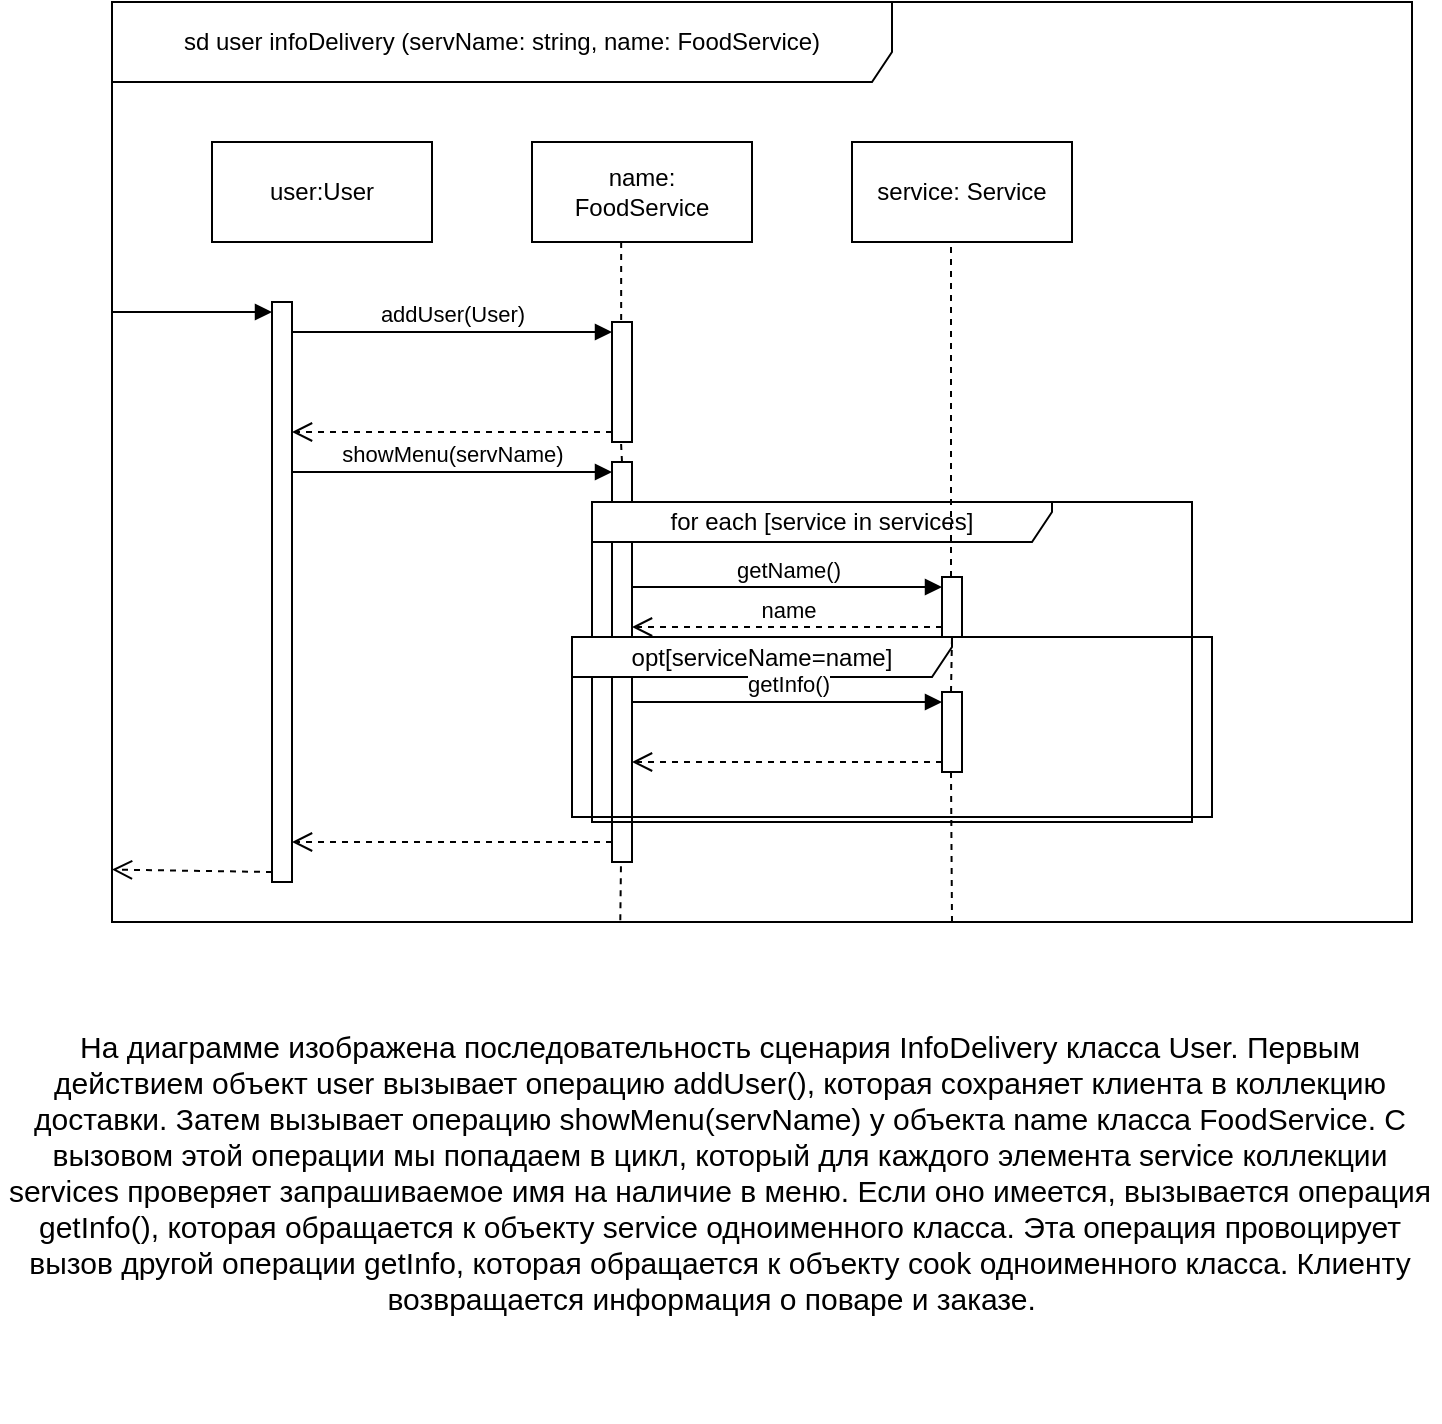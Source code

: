 <mxfile version="22.0.8" type="google">
  <diagram name="Страница — 1" id="cidXnRC4nNPg3S7NG9hr">
    <mxGraphModel dx="1367" dy="575" grid="1" gridSize="10" guides="1" tooltips="1" connect="1" arrows="1" fold="1" page="1" pageScale="1" pageWidth="827" pageHeight="1169" math="0" shadow="0">
      <root>
        <mxCell id="0" />
        <mxCell id="1" parent="0" />
        <mxCell id="M_690RD-DnkeSANrypyQ-1" value="sd user infoDelivery (servName: string, name: FoodService)" style="shape=umlFrame;whiteSpace=wrap;html=1;pointerEvents=0;width=390;height=40;" parent="1" vertex="1">
          <mxGeometry x="110" y="220" width="650" height="460" as="geometry" />
        </mxCell>
        <mxCell id="M_690RD-DnkeSANrypyQ-2" value="user:User" style="html=1;whiteSpace=wrap;" parent="1" vertex="1">
          <mxGeometry x="160" y="290" width="110" height="50" as="geometry" />
        </mxCell>
        <mxCell id="M_690RD-DnkeSANrypyQ-3" value="name: &lt;br&gt;FoodService" style="html=1;whiteSpace=wrap;" parent="1" vertex="1">
          <mxGeometry x="320" y="290" width="110" height="50" as="geometry" />
        </mxCell>
        <mxCell id="M_690RD-DnkeSANrypyQ-4" value="service: Service" style="html=1;whiteSpace=wrap;" parent="1" vertex="1">
          <mxGeometry x="480" y="290" width="110" height="50" as="geometry" />
        </mxCell>
        <mxCell id="M_690RD-DnkeSANrypyQ-6" value="" style="html=1;points=[[0,0,0,0,5],[0,1,0,0,-5],[1,0,0,0,5],[1,1,0,0,-5]];perimeter=orthogonalPerimeter;outlineConnect=0;targetShapes=umlLifeline;portConstraint=eastwest;newEdgeStyle={&quot;curved&quot;:0,&quot;rounded&quot;:0};" parent="1" vertex="1">
          <mxGeometry x="190" y="370" width="10" height="290" as="geometry" />
        </mxCell>
        <mxCell id="M_690RD-DnkeSANrypyQ-7" value="" style="html=1;verticalAlign=bottom;endArrow=block;curved=0;rounded=0;entryX=0;entryY=0;entryDx=0;entryDy=5;" parent="1" target="M_690RD-DnkeSANrypyQ-6" edge="1">
          <mxGeometry relative="1" as="geometry">
            <mxPoint x="110" y="375" as="sourcePoint" />
          </mxGeometry>
        </mxCell>
        <mxCell id="M_690RD-DnkeSANrypyQ-8" value="" style="html=1;verticalAlign=bottom;endArrow=open;dashed=1;endSize=8;curved=0;rounded=0;exitX=0;exitY=1;exitDx=0;exitDy=-5;entryX=0;entryY=0.943;entryDx=0;entryDy=0;entryPerimeter=0;" parent="1" source="M_690RD-DnkeSANrypyQ-6" target="M_690RD-DnkeSANrypyQ-1" edge="1">
          <mxGeometry relative="1" as="geometry">
            <mxPoint x="110" y="545" as="targetPoint" />
          </mxGeometry>
        </mxCell>
        <mxCell id="M_690RD-DnkeSANrypyQ-9" value="" style="html=1;points=[[0,0,0,0,5],[0,1,0,0,-5],[1,0,0,0,5],[1,1,0,0,-5]];perimeter=orthogonalPerimeter;outlineConnect=0;targetShapes=umlLifeline;portConstraint=eastwest;newEdgeStyle={&quot;curved&quot;:0,&quot;rounded&quot;:0};" parent="1" vertex="1">
          <mxGeometry x="360" y="380" width="10" height="60" as="geometry" />
        </mxCell>
        <mxCell id="M_690RD-DnkeSANrypyQ-10" value="addUser(User)" style="html=1;verticalAlign=bottom;endArrow=block;curved=0;rounded=0;entryX=0;entryY=0;entryDx=0;entryDy=5;" parent="1" source="M_690RD-DnkeSANrypyQ-6" target="M_690RD-DnkeSANrypyQ-9" edge="1">
          <mxGeometry relative="1" as="geometry">
            <mxPoint x="290" y="385" as="sourcePoint" />
          </mxGeometry>
        </mxCell>
        <mxCell id="M_690RD-DnkeSANrypyQ-11" value="" style="html=1;verticalAlign=bottom;endArrow=open;dashed=1;endSize=8;curved=0;rounded=0;exitX=0;exitY=1;exitDx=0;exitDy=-5;" parent="1" source="M_690RD-DnkeSANrypyQ-9" target="M_690RD-DnkeSANrypyQ-6" edge="1">
          <mxGeometry relative="1" as="geometry">
            <mxPoint x="290" y="450" as="targetPoint" />
          </mxGeometry>
        </mxCell>
        <mxCell id="M_690RD-DnkeSANrypyQ-12" value="" style="html=1;points=[[0,0,0,0,5],[0,1,0,0,-5],[1,0,0,0,5],[1,1,0,0,-5]];perimeter=orthogonalPerimeter;outlineConnect=0;targetShapes=umlLifeline;portConstraint=eastwest;newEdgeStyle={&quot;curved&quot;:0,&quot;rounded&quot;:0};" parent="1" vertex="1">
          <mxGeometry x="360" y="450" width="10" height="200" as="geometry" />
        </mxCell>
        <mxCell id="M_690RD-DnkeSANrypyQ-13" value="showMenu(servName)" style="html=1;verticalAlign=bottom;endArrow=block;curved=0;rounded=0;entryX=0;entryY=0;entryDx=0;entryDy=5;" parent="1" source="M_690RD-DnkeSANrypyQ-6" target="M_690RD-DnkeSANrypyQ-12" edge="1">
          <mxGeometry relative="1" as="geometry">
            <mxPoint x="290" y="455" as="sourcePoint" />
          </mxGeometry>
        </mxCell>
        <mxCell id="M_690RD-DnkeSANrypyQ-15" value="for each [service in services]" style="shape=umlFrame;whiteSpace=wrap;html=1;pointerEvents=0;width=230;height=20;" parent="1" vertex="1">
          <mxGeometry x="350" y="470" width="300" height="160" as="geometry" />
        </mxCell>
        <mxCell id="M_690RD-DnkeSANrypyQ-16" value="opt[serviceName=name]" style="shape=umlFrame;whiteSpace=wrap;html=1;pointerEvents=0;width=190;height=20;" parent="1" vertex="1">
          <mxGeometry x="340" y="537.5" width="320" height="90" as="geometry" />
        </mxCell>
        <mxCell id="M_690RD-DnkeSANrypyQ-17" value="" style="html=1;points=[[0,0,0,0,5],[0,1,0,0,-5],[1,0,0,0,5],[1,1,0,0,-5]];perimeter=orthogonalPerimeter;outlineConnect=0;targetShapes=umlLifeline;portConstraint=eastwest;newEdgeStyle={&quot;curved&quot;:0,&quot;rounded&quot;:0};" parent="1" vertex="1">
          <mxGeometry x="525" y="565" width="10" height="40" as="geometry" />
        </mxCell>
        <mxCell id="M_690RD-DnkeSANrypyQ-18" value="getInfo()" style="html=1;verticalAlign=bottom;endArrow=block;curved=0;rounded=0;entryX=0;entryY=0;entryDx=0;entryDy=5;" parent="1" source="M_690RD-DnkeSANrypyQ-12" target="M_690RD-DnkeSANrypyQ-17" edge="1">
          <mxGeometry relative="1" as="geometry">
            <mxPoint x="465" y="570" as="sourcePoint" />
          </mxGeometry>
        </mxCell>
        <mxCell id="M_690RD-DnkeSANrypyQ-19" value="" style="html=1;verticalAlign=bottom;endArrow=open;dashed=1;endSize=8;curved=0;rounded=0;exitX=0;exitY=1;exitDx=0;exitDy=-5;" parent="1" source="M_690RD-DnkeSANrypyQ-17" target="M_690RD-DnkeSANrypyQ-12" edge="1">
          <mxGeometry relative="1" as="geometry">
            <mxPoint x="465" y="600" as="targetPoint" />
          </mxGeometry>
        </mxCell>
        <mxCell id="M_690RD-DnkeSANrypyQ-24" value="" style="endArrow=none;dashed=1;html=1;rounded=0;entryX=0.391;entryY=1.02;entryDx=0;entryDy=0;entryPerimeter=0;" parent="1" edge="1">
          <mxGeometry width="50" height="50" relative="1" as="geometry">
            <mxPoint x="364.58" y="379.0" as="sourcePoint" />
            <mxPoint x="364.58" y="340" as="targetPoint" />
          </mxGeometry>
        </mxCell>
        <mxCell id="M_690RD-DnkeSANrypyQ-25" value="" style="endArrow=none;dashed=1;html=1;rounded=0;entryX=0.391;entryY=1.02;entryDx=0;entryDy=0;entryPerimeter=0;" parent="1" edge="1">
          <mxGeometry width="50" height="50" relative="1" as="geometry">
            <mxPoint x="365" y="450" as="sourcePoint" />
            <mxPoint x="364.5" y="440" as="targetPoint" />
          </mxGeometry>
        </mxCell>
        <mxCell id="M_690RD-DnkeSANrypyQ-26" value="" style="endArrow=none;dashed=1;html=1;rounded=0;entryX=0.391;entryY=1.02;entryDx=0;entryDy=0;entryPerimeter=0;exitX=0.391;exitY=0.998;exitDx=0;exitDy=0;exitPerimeter=0;" parent="1" source="M_690RD-DnkeSANrypyQ-1" edge="1">
          <mxGeometry width="50" height="50" relative="1" as="geometry">
            <mxPoint x="364.5" y="689" as="sourcePoint" />
            <mxPoint x="364.5" y="650" as="targetPoint" />
          </mxGeometry>
        </mxCell>
        <mxCell id="M_690RD-DnkeSANrypyQ-27" value="" style="endArrow=none;dashed=1;html=1;rounded=0;entryX=0.5;entryY=1;entryDx=0;entryDy=0;" parent="1" source="CcIXAlpve1feXXLRhf_W-1" edge="1">
          <mxGeometry width="50" height="50" relative="1" as="geometry">
            <mxPoint x="529.5" y="565" as="sourcePoint" />
            <mxPoint x="529.5" y="340" as="targetPoint" />
          </mxGeometry>
        </mxCell>
        <mxCell id="M_690RD-DnkeSANrypyQ-28" value="" style="endArrow=none;dashed=1;html=1;rounded=0;entryX=0.5;entryY=1;entryDx=0;entryDy=0;" parent="1" edge="1">
          <mxGeometry width="50" height="50" relative="1" as="geometry">
            <mxPoint x="530" y="680" as="sourcePoint" />
            <mxPoint x="529.5" y="605" as="targetPoint" />
          </mxGeometry>
        </mxCell>
        <mxCell id="M_690RD-DnkeSANrypyQ-35" value="" style="html=1;verticalAlign=bottom;endArrow=open;dashed=1;endSize=8;curved=0;rounded=0;exitX=0;exitY=1;exitDx=0;exitDy=-5;" parent="1" edge="1">
          <mxGeometry relative="1" as="geometry">
            <mxPoint x="200" y="640" as="targetPoint" />
            <mxPoint x="360" y="640" as="sourcePoint" />
          </mxGeometry>
        </mxCell>
        <mxCell id="df0dbh76qV3VMpQ8JIOW-1" value="&lt;div style=&quot;font-size: 15px;&quot;&gt;На диаграмме изображена последовательность сценария InfoDelivery&lt;span style=&quot;background-color: initial;&quot;&gt;&amp;nbsp;класса User. Первым действием объект user вызывает операцию addUser(), которая сохраняет клиента в коллекцию доставки&lt;/span&gt;&lt;span style=&quot;background-color: initial;&quot;&gt;. Затем вызывает операцию showMenu(servName) у объекта name класса FoodService. С вызовом этой операции мы попадаем в цикл, который для каждого элемента service коллекции services проверяет запрашиваемое имя на наличие в меню. Если оно имеется, вызывается операция getInfo(), которая обращается к объекту service одноименного класса. Эта операция провоцирует вызов другой операции getInfo, которая обращается к объекту cook одноименного класса. Клиенту возвращается информация о поваре и заказе.&amp;nbsp;&amp;nbsp;&lt;/span&gt;&lt;/div&gt;" style="text;html=1;strokeColor=none;fillColor=none;align=center;verticalAlign=middle;whiteSpace=wrap;rounded=0;" parent="1" vertex="1">
          <mxGeometry x="54" y="680" width="720" height="250" as="geometry" />
        </mxCell>
        <mxCell id="CcIXAlpve1feXXLRhf_W-2" value="getName()" style="html=1;verticalAlign=bottom;endArrow=block;curved=0;rounded=0;entryX=0;entryY=0;entryDx=0;entryDy=5;" parent="1" source="M_690RD-DnkeSANrypyQ-12" target="CcIXAlpve1feXXLRhf_W-1" edge="1">
          <mxGeometry x="0.006" relative="1" as="geometry">
            <mxPoint x="455" y="505" as="sourcePoint" />
            <mxPoint as="offset" />
          </mxGeometry>
        </mxCell>
        <mxCell id="CcIXAlpve1feXXLRhf_W-3" value="name" style="html=1;verticalAlign=bottom;endArrow=open;dashed=1;endSize=8;curved=0;rounded=0;exitX=0;exitY=1;exitDx=0;exitDy=-5;" parent="1" source="CcIXAlpve1feXXLRhf_W-1" target="M_690RD-DnkeSANrypyQ-12" edge="1">
          <mxGeometry relative="1" as="geometry">
            <mxPoint x="455" y="575" as="targetPoint" />
          </mxGeometry>
        </mxCell>
        <mxCell id="CcIXAlpve1feXXLRhf_W-4" value="" style="endArrow=none;dashed=1;html=1;rounded=0;entryX=0.5;entryY=1;entryDx=0;entryDy=0;" parent="1" target="CcIXAlpve1feXXLRhf_W-1" edge="1">
          <mxGeometry width="50" height="50" relative="1" as="geometry">
            <mxPoint x="529.5" y="565" as="sourcePoint" />
            <mxPoint x="529.5" y="340" as="targetPoint" />
          </mxGeometry>
        </mxCell>
        <mxCell id="CcIXAlpve1feXXLRhf_W-1" value="" style="html=1;points=[[0,0,0,0,5],[0,1,0,0,-5],[1,0,0,0,5],[1,1,0,0,-5]];perimeter=orthogonalPerimeter;outlineConnect=0;targetShapes=umlLifeline;portConstraint=eastwest;newEdgeStyle={&quot;curved&quot;:0,&quot;rounded&quot;:0};" parent="1" vertex="1">
          <mxGeometry x="525" y="507.5" width="10" height="30" as="geometry" />
        </mxCell>
      </root>
    </mxGraphModel>
  </diagram>
</mxfile>

